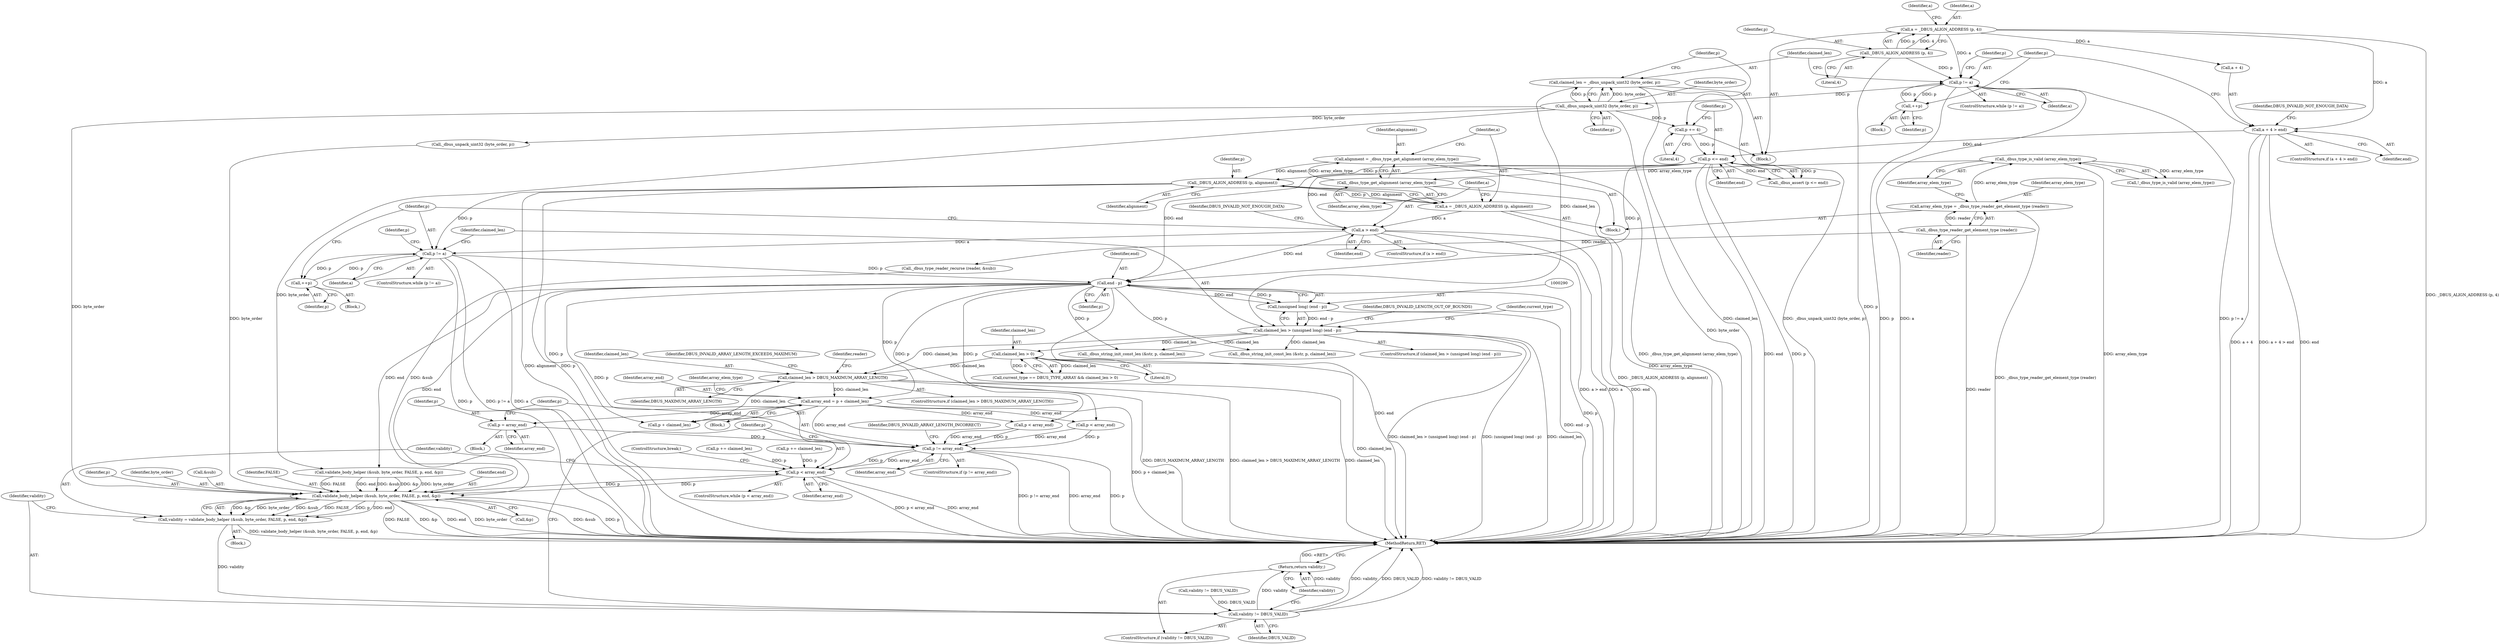 digraph "0_dbus_7d65a3a6ed8815e34a99c680ac3869fde49dbbd4@pointer" {
"1000420" [label="(Call,p = array_end)"];
"1000371" [label="(Call,array_end = p + claimed_len)"];
"1000291" [label="(Call,end - p)"];
"1000237" [label="(Call,p <= end)"];
"1000233" [label="(Call,p += 4)"];
"1000230" [label="(Call,_dbus_unpack_uint32 (byte_order, p))"];
"1000215" [label="(Call,p != a)"];
"1000226" [label="(Call,++p)"];
"1000203" [label="(Call,_DBUS_ALIGN_ADDRESS (p, 4))"];
"1000201" [label="(Call,a = _DBUS_ALIGN_ADDRESS (p, 4))"];
"1000207" [label="(Call,a + 4 > end)"];
"1000267" [label="(Call,a > end)"];
"1000261" [label="(Call,a = _DBUS_ALIGN_ADDRESS (p, alignment))"];
"1000263" [label="(Call,_DBUS_ALIGN_ADDRESS (p, alignment))"];
"1000257" [label="(Call,alignment = _dbus_type_get_alignment (array_elem_type))"];
"1000259" [label="(Call,_dbus_type_get_alignment (array_elem_type))"];
"1000252" [label="(Call,_dbus_type_is_valid (array_elem_type))"];
"1000246" [label="(Call,array_elem_type = _dbus_type_reader_get_element_type (reader))"];
"1000248" [label="(Call,_dbus_type_reader_get_element_type (reader))"];
"1000273" [label="(Call,p != a)"];
"1000284" [label="(Call,++p)"];
"1000362" [label="(Call,claimed_len > DBUS_MAXIMUM_ARRAY_LENGTH)"];
"1000287" [label="(Call,claimed_len > (unsigned long) (end - p))"];
"1000228" [label="(Call,claimed_len = _dbus_unpack_uint32 (byte_order, p))"];
"1000289" [label="(Call,(unsigned long) (end - p))"];
"1000353" [label="(Call,claimed_len > 0)"];
"1000448" [label="(Call,p != array_end)"];
"1000455" [label="(Call,p < array_end)"];
"1000461" [label="(Call,validate_body_helper (&sub, byte_order, FALSE, p, end, &p))"];
"1000459" [label="(Call,validity = validate_body_helper (&sub, byte_order, FALSE, p, end, &p))"];
"1000471" [label="(Call,validity != DBUS_VALID)"];
"1000474" [label="(Return,return validity;)"];
"1000449" [label="(Identifier,p)"];
"1000295" [label="(Identifier,DBUS_INVALID_LENGTH_OUT_OF_BOUNDS)"];
"1000454" [label="(ControlStructure,while (p < array_end))"];
"1000362" [label="(Call,claimed_len > DBUS_MAXIMUM_ARRAY_LENGTH)"];
"1000419" [label="(Block,)"];
"1000466" [label="(Identifier,p)"];
"1000233" [label="(Call,p += 4)"];
"1000235" [label="(Literal,4)"];
"1000247" [label="(Identifier,array_elem_type)"];
"1000246" [label="(Call,array_elem_type = _dbus_type_reader_get_element_type (reader))"];
"1000253" [label="(Identifier,array_elem_type)"];
"1000213" [label="(Identifier,DBUS_INVALID_NOT_ENOUGH_DATA)"];
"1000276" [label="(Block,)"];
"1000368" [label="(Identifier,reader)"];
"1000274" [label="(Identifier,p)"];
"1000458" [label="(Block,)"];
"1000203" [label="(Call,_DBUS_ALIGN_ADDRESS (p, 4))"];
"1000273" [label="(Call,p != a)"];
"1000473" [label="(Identifier,DBUS_VALID)"];
"1000372" [label="(Identifier,array_end)"];
"1000753" [label="(MethodReturn,RET)"];
"1000209" [label="(Identifier,a)"];
"1000269" [label="(Identifier,end)"];
"1000361" [label="(ControlStructure,if (claimed_len > DBUS_MAXIMUM_ARRAY_LENGTH))"];
"1000421" [label="(Identifier,p)"];
"1000234" [label="(Identifier,p)"];
"1000288" [label="(Identifier,claimed_len)"];
"1000462" [label="(Call,&sub)"];
"1000214" [label="(ControlStructure,while (p != a))"];
"1000261" [label="(Call,a = _DBUS_ALIGN_ADDRESS (p, alignment))"];
"1000442" [label="(Call,validity != DBUS_VALID)"];
"1000275" [label="(Identifier,a)"];
"1000208" [label="(Call,a + 4)"];
"1000217" [label="(Identifier,a)"];
"1000364" [label="(Identifier,DBUS_MAXIMUM_ARRAY_LENGTH)"];
"1000298" [label="(Identifier,current_type)"];
"1000206" [label="(ControlStructure,if (a + 4 > end))"];
"1000420" [label="(Call,p = array_end)"];
"1000267" [label="(Call,a > end)"];
"1000471" [label="(Call,validity != DBUS_VALID)"];
"1000280" [label="(Identifier,p)"];
"1000258" [label="(Identifier,alignment)"];
"1000465" [label="(Identifier,FALSE)"];
"1000461" [label="(Call,validate_body_helper (&sub, byte_order, FALSE, p, end, &p))"];
"1000284" [label="(Call,++p)"];
"1000373" [label="(Call,p + claimed_len)"];
"1000239" [label="(Identifier,end)"];
"1000265" [label="(Identifier,alignment)"];
"1000432" [label="(Call,validate_body_helper (&sub, byte_order, FALSE, p, end, &p))"];
"1000232" [label="(Identifier,p)"];
"1000452" [label="(Identifier,DBUS_INVALID_ARRAY_LENGTH_INCORRECT)"];
"1000460" [label="(Identifier,validity)"];
"1000227" [label="(Identifier,p)"];
"1000236" [label="(Call,_dbus_assert (p <= end))"];
"1000230" [label="(Call,_dbus_unpack_uint32 (byte_order, p))"];
"1000475" [label="(Identifier,validity)"];
"1000263" [label="(Call,_DBUS_ALIGN_ADDRESS (p, alignment))"];
"1000371" [label="(Call,array_end = p + claimed_len)"];
"1000251" [label="(Call,!_dbus_type_is_valid (array_elem_type))"];
"1000231" [label="(Identifier,byte_order)"];
"1000401" [label="(Call,_dbus_unpack_uint32 (byte_order, p))"];
"1000426" [label="(Call,p < array_end)"];
"1000244" [label="(Block,)"];
"1000285" [label="(Identifier,p)"];
"1000476" [label="(ControlStructure,break;)"];
"1000377" [label="(Identifier,array_elem_type)"];
"1000260" [label="(Identifier,array_elem_type)"];
"1000248" [label="(Call,_dbus_type_reader_get_element_type (reader))"];
"1000271" [label="(Identifier,DBUS_INVALID_NOT_ENOUGH_DATA)"];
"1000474" [label="(Return,return validity;)"];
"1000204" [label="(Identifier,p)"];
"1000468" [label="(Call,&p)"];
"1000292" [label="(Identifier,end)"];
"1000287" [label="(Call,claimed_len > (unsigned long) (end - p))"];
"1000229" [label="(Identifier,claimed_len)"];
"1000349" [label="(Call,current_type == DBUS_TYPE_ARRAY && claimed_len > 0)"];
"1000344" [label="(Call,p += claimed_len)"];
"1000472" [label="(Identifier,validity)"];
"1000328" [label="(Call,_dbus_string_init_const_len (&str, p, claimed_len))"];
"1000238" [label="(Identifier,p)"];
"1000272" [label="(ControlStructure,while (p != a))"];
"1000467" [label="(Identifier,end)"];
"1000199" [label="(Block,)"];
"1000456" [label="(Identifier,p)"];
"1000237" [label="(Call,p <= end)"];
"1000293" [label="(Identifier,p)"];
"1000202" [label="(Identifier,a)"];
"1000457" [label="(Identifier,array_end)"];
"1000201" [label="(Call,a = _DBUS_ALIGN_ADDRESS (p, 4))"];
"1000211" [label="(Identifier,end)"];
"1000356" [label="(Block,)"];
"1000395" [label="(Call,p < array_end)"];
"1000226" [label="(Call,++p)"];
"1000249" [label="(Identifier,reader)"];
"1000222" [label="(Identifier,p)"];
"1000450" [label="(Identifier,array_end)"];
"1000266" [label="(ControlStructure,if (a > end))"];
"1000289" [label="(Call,(unsigned long) (end - p))"];
"1000205" [label="(Literal,4)"];
"1000353" [label="(Call,claimed_len > 0)"];
"1000318" [label="(Call,p += claimed_len)"];
"1000216" [label="(Identifier,p)"];
"1000367" [label="(Call,_dbus_type_reader_recurse (reader, &sub))"];
"1000228" [label="(Call,claimed_len = _dbus_unpack_uint32 (byte_order, p))"];
"1000215" [label="(Call,p != a)"];
"1000355" [label="(Literal,0)"];
"1000363" [label="(Identifier,claimed_len)"];
"1000447" [label="(ControlStructure,if (p != array_end))"];
"1000448" [label="(Call,p != array_end)"];
"1000257" [label="(Call,alignment = _dbus_type_get_alignment (array_elem_type))"];
"1000207" [label="(Call,a + 4 > end)"];
"1000302" [label="(Call,_dbus_string_init_const_len (&str, p, claimed_len))"];
"1000262" [label="(Identifier,a)"];
"1000464" [label="(Identifier,byte_order)"];
"1000470" [label="(ControlStructure,if (validity != DBUS_VALID))"];
"1000455" [label="(Call,p < array_end)"];
"1000264" [label="(Identifier,p)"];
"1000291" [label="(Call,end - p)"];
"1000286" [label="(ControlStructure,if (claimed_len > (unsigned long) (end - p)))"];
"1000259" [label="(Call,_dbus_type_get_alignment (array_elem_type))"];
"1000422" [label="(Identifier,array_end)"];
"1000268" [label="(Identifier,a)"];
"1000354" [label="(Identifier,claimed_len)"];
"1000218" [label="(Block,)"];
"1000252" [label="(Call,_dbus_type_is_valid (array_elem_type))"];
"1000459" [label="(Call,validity = validate_body_helper (&sub, byte_order, FALSE, p, end, &p))"];
"1000366" [label="(Identifier,DBUS_INVALID_ARRAY_LENGTH_EXCEEDS_MAXIMUM)"];
"1000420" -> "1000419"  [label="AST: "];
"1000420" -> "1000422"  [label="CFG: "];
"1000421" -> "1000420"  [label="AST: "];
"1000422" -> "1000420"  [label="AST: "];
"1000449" -> "1000420"  [label="CFG: "];
"1000371" -> "1000420"  [label="DDG: array_end"];
"1000420" -> "1000448"  [label="DDG: p"];
"1000371" -> "1000356"  [label="AST: "];
"1000371" -> "1000373"  [label="CFG: "];
"1000372" -> "1000371"  [label="AST: "];
"1000373" -> "1000371"  [label="AST: "];
"1000377" -> "1000371"  [label="CFG: "];
"1000371" -> "1000753"  [label="DDG: p + claimed_len"];
"1000291" -> "1000371"  [label="DDG: p"];
"1000362" -> "1000371"  [label="DDG: claimed_len"];
"1000371" -> "1000395"  [label="DDG: array_end"];
"1000371" -> "1000426"  [label="DDG: array_end"];
"1000371" -> "1000448"  [label="DDG: array_end"];
"1000291" -> "1000289"  [label="AST: "];
"1000291" -> "1000293"  [label="CFG: "];
"1000292" -> "1000291"  [label="AST: "];
"1000293" -> "1000291"  [label="AST: "];
"1000289" -> "1000291"  [label="CFG: "];
"1000291" -> "1000753"  [label="DDG: end"];
"1000291" -> "1000753"  [label="DDG: p"];
"1000291" -> "1000289"  [label="DDG: end"];
"1000291" -> "1000289"  [label="DDG: p"];
"1000237" -> "1000291"  [label="DDG: end"];
"1000237" -> "1000291"  [label="DDG: p"];
"1000267" -> "1000291"  [label="DDG: end"];
"1000273" -> "1000291"  [label="DDG: p"];
"1000291" -> "1000302"  [label="DDG: p"];
"1000291" -> "1000328"  [label="DDG: p"];
"1000291" -> "1000373"  [label="DDG: p"];
"1000291" -> "1000395"  [label="DDG: p"];
"1000291" -> "1000426"  [label="DDG: p"];
"1000291" -> "1000432"  [label="DDG: end"];
"1000291" -> "1000455"  [label="DDG: p"];
"1000291" -> "1000461"  [label="DDG: end"];
"1000237" -> "1000236"  [label="AST: "];
"1000237" -> "1000239"  [label="CFG: "];
"1000238" -> "1000237"  [label="AST: "];
"1000239" -> "1000237"  [label="AST: "];
"1000236" -> "1000237"  [label="CFG: "];
"1000237" -> "1000753"  [label="DDG: end"];
"1000237" -> "1000753"  [label="DDG: p"];
"1000237" -> "1000236"  [label="DDG: p"];
"1000237" -> "1000236"  [label="DDG: end"];
"1000233" -> "1000237"  [label="DDG: p"];
"1000207" -> "1000237"  [label="DDG: end"];
"1000237" -> "1000263"  [label="DDG: p"];
"1000237" -> "1000267"  [label="DDG: end"];
"1000233" -> "1000199"  [label="AST: "];
"1000233" -> "1000235"  [label="CFG: "];
"1000234" -> "1000233"  [label="AST: "];
"1000235" -> "1000233"  [label="AST: "];
"1000238" -> "1000233"  [label="CFG: "];
"1000230" -> "1000233"  [label="DDG: p"];
"1000230" -> "1000228"  [label="AST: "];
"1000230" -> "1000232"  [label="CFG: "];
"1000231" -> "1000230"  [label="AST: "];
"1000232" -> "1000230"  [label="AST: "];
"1000228" -> "1000230"  [label="CFG: "];
"1000230" -> "1000753"  [label="DDG: byte_order"];
"1000230" -> "1000228"  [label="DDG: byte_order"];
"1000230" -> "1000228"  [label="DDG: p"];
"1000215" -> "1000230"  [label="DDG: p"];
"1000230" -> "1000401"  [label="DDG: byte_order"];
"1000230" -> "1000432"  [label="DDG: byte_order"];
"1000230" -> "1000461"  [label="DDG: byte_order"];
"1000215" -> "1000214"  [label="AST: "];
"1000215" -> "1000217"  [label="CFG: "];
"1000216" -> "1000215"  [label="AST: "];
"1000217" -> "1000215"  [label="AST: "];
"1000222" -> "1000215"  [label="CFG: "];
"1000229" -> "1000215"  [label="CFG: "];
"1000215" -> "1000753"  [label="DDG: p"];
"1000215" -> "1000753"  [label="DDG: a"];
"1000215" -> "1000753"  [label="DDG: p != a"];
"1000226" -> "1000215"  [label="DDG: p"];
"1000203" -> "1000215"  [label="DDG: p"];
"1000201" -> "1000215"  [label="DDG: a"];
"1000215" -> "1000226"  [label="DDG: p"];
"1000226" -> "1000218"  [label="AST: "];
"1000226" -> "1000227"  [label="CFG: "];
"1000227" -> "1000226"  [label="AST: "];
"1000216" -> "1000226"  [label="CFG: "];
"1000203" -> "1000201"  [label="AST: "];
"1000203" -> "1000205"  [label="CFG: "];
"1000204" -> "1000203"  [label="AST: "];
"1000205" -> "1000203"  [label="AST: "];
"1000201" -> "1000203"  [label="CFG: "];
"1000203" -> "1000753"  [label="DDG: p"];
"1000203" -> "1000201"  [label="DDG: p"];
"1000203" -> "1000201"  [label="DDG: 4"];
"1000201" -> "1000199"  [label="AST: "];
"1000202" -> "1000201"  [label="AST: "];
"1000209" -> "1000201"  [label="CFG: "];
"1000201" -> "1000753"  [label="DDG: _DBUS_ALIGN_ADDRESS (p, 4)"];
"1000201" -> "1000207"  [label="DDG: a"];
"1000201" -> "1000208"  [label="DDG: a"];
"1000207" -> "1000206"  [label="AST: "];
"1000207" -> "1000211"  [label="CFG: "];
"1000208" -> "1000207"  [label="AST: "];
"1000211" -> "1000207"  [label="AST: "];
"1000213" -> "1000207"  [label="CFG: "];
"1000216" -> "1000207"  [label="CFG: "];
"1000207" -> "1000753"  [label="DDG: a + 4"];
"1000207" -> "1000753"  [label="DDG: a + 4 > end"];
"1000207" -> "1000753"  [label="DDG: end"];
"1000267" -> "1000266"  [label="AST: "];
"1000267" -> "1000269"  [label="CFG: "];
"1000268" -> "1000267"  [label="AST: "];
"1000269" -> "1000267"  [label="AST: "];
"1000271" -> "1000267"  [label="CFG: "];
"1000274" -> "1000267"  [label="CFG: "];
"1000267" -> "1000753"  [label="DDG: end"];
"1000267" -> "1000753"  [label="DDG: a > end"];
"1000267" -> "1000753"  [label="DDG: a"];
"1000261" -> "1000267"  [label="DDG: a"];
"1000267" -> "1000273"  [label="DDG: a"];
"1000261" -> "1000244"  [label="AST: "];
"1000261" -> "1000263"  [label="CFG: "];
"1000262" -> "1000261"  [label="AST: "];
"1000263" -> "1000261"  [label="AST: "];
"1000268" -> "1000261"  [label="CFG: "];
"1000261" -> "1000753"  [label="DDG: _DBUS_ALIGN_ADDRESS (p, alignment)"];
"1000263" -> "1000261"  [label="DDG: p"];
"1000263" -> "1000261"  [label="DDG: alignment"];
"1000263" -> "1000265"  [label="CFG: "];
"1000264" -> "1000263"  [label="AST: "];
"1000265" -> "1000263"  [label="AST: "];
"1000263" -> "1000753"  [label="DDG: alignment"];
"1000263" -> "1000753"  [label="DDG: p"];
"1000257" -> "1000263"  [label="DDG: alignment"];
"1000263" -> "1000273"  [label="DDG: p"];
"1000257" -> "1000244"  [label="AST: "];
"1000257" -> "1000259"  [label="CFG: "];
"1000258" -> "1000257"  [label="AST: "];
"1000259" -> "1000257"  [label="AST: "];
"1000262" -> "1000257"  [label="CFG: "];
"1000257" -> "1000753"  [label="DDG: _dbus_type_get_alignment (array_elem_type)"];
"1000259" -> "1000257"  [label="DDG: array_elem_type"];
"1000259" -> "1000260"  [label="CFG: "];
"1000260" -> "1000259"  [label="AST: "];
"1000259" -> "1000753"  [label="DDG: array_elem_type"];
"1000252" -> "1000259"  [label="DDG: array_elem_type"];
"1000252" -> "1000251"  [label="AST: "];
"1000252" -> "1000253"  [label="CFG: "];
"1000253" -> "1000252"  [label="AST: "];
"1000251" -> "1000252"  [label="CFG: "];
"1000252" -> "1000753"  [label="DDG: array_elem_type"];
"1000252" -> "1000251"  [label="DDG: array_elem_type"];
"1000246" -> "1000252"  [label="DDG: array_elem_type"];
"1000246" -> "1000244"  [label="AST: "];
"1000246" -> "1000248"  [label="CFG: "];
"1000247" -> "1000246"  [label="AST: "];
"1000248" -> "1000246"  [label="AST: "];
"1000253" -> "1000246"  [label="CFG: "];
"1000246" -> "1000753"  [label="DDG: _dbus_type_reader_get_element_type (reader)"];
"1000248" -> "1000246"  [label="DDG: reader"];
"1000248" -> "1000249"  [label="CFG: "];
"1000249" -> "1000248"  [label="AST: "];
"1000248" -> "1000753"  [label="DDG: reader"];
"1000248" -> "1000367"  [label="DDG: reader"];
"1000273" -> "1000272"  [label="AST: "];
"1000273" -> "1000275"  [label="CFG: "];
"1000274" -> "1000273"  [label="AST: "];
"1000275" -> "1000273"  [label="AST: "];
"1000280" -> "1000273"  [label="CFG: "];
"1000288" -> "1000273"  [label="CFG: "];
"1000273" -> "1000753"  [label="DDG: a"];
"1000273" -> "1000753"  [label="DDG: p"];
"1000273" -> "1000753"  [label="DDG: p != a"];
"1000284" -> "1000273"  [label="DDG: p"];
"1000273" -> "1000284"  [label="DDG: p"];
"1000284" -> "1000276"  [label="AST: "];
"1000284" -> "1000285"  [label="CFG: "];
"1000285" -> "1000284"  [label="AST: "];
"1000274" -> "1000284"  [label="CFG: "];
"1000362" -> "1000361"  [label="AST: "];
"1000362" -> "1000364"  [label="CFG: "];
"1000363" -> "1000362"  [label="AST: "];
"1000364" -> "1000362"  [label="AST: "];
"1000366" -> "1000362"  [label="CFG: "];
"1000368" -> "1000362"  [label="CFG: "];
"1000362" -> "1000753"  [label="DDG: DBUS_MAXIMUM_ARRAY_LENGTH"];
"1000362" -> "1000753"  [label="DDG: claimed_len > DBUS_MAXIMUM_ARRAY_LENGTH"];
"1000362" -> "1000753"  [label="DDG: claimed_len"];
"1000287" -> "1000362"  [label="DDG: claimed_len"];
"1000353" -> "1000362"  [label="DDG: claimed_len"];
"1000362" -> "1000373"  [label="DDG: claimed_len"];
"1000287" -> "1000286"  [label="AST: "];
"1000287" -> "1000289"  [label="CFG: "];
"1000288" -> "1000287"  [label="AST: "];
"1000289" -> "1000287"  [label="AST: "];
"1000295" -> "1000287"  [label="CFG: "];
"1000298" -> "1000287"  [label="CFG: "];
"1000287" -> "1000753"  [label="DDG: claimed_len > (unsigned long) (end - p)"];
"1000287" -> "1000753"  [label="DDG: (unsigned long) (end - p)"];
"1000287" -> "1000753"  [label="DDG: claimed_len"];
"1000228" -> "1000287"  [label="DDG: claimed_len"];
"1000289" -> "1000287"  [label="DDG: end - p"];
"1000287" -> "1000302"  [label="DDG: claimed_len"];
"1000287" -> "1000328"  [label="DDG: claimed_len"];
"1000287" -> "1000353"  [label="DDG: claimed_len"];
"1000228" -> "1000199"  [label="AST: "];
"1000229" -> "1000228"  [label="AST: "];
"1000234" -> "1000228"  [label="CFG: "];
"1000228" -> "1000753"  [label="DDG: claimed_len"];
"1000228" -> "1000753"  [label="DDG: _dbus_unpack_uint32 (byte_order, p)"];
"1000290" -> "1000289"  [label="AST: "];
"1000289" -> "1000753"  [label="DDG: end - p"];
"1000353" -> "1000349"  [label="AST: "];
"1000353" -> "1000355"  [label="CFG: "];
"1000354" -> "1000353"  [label="AST: "];
"1000355" -> "1000353"  [label="AST: "];
"1000349" -> "1000353"  [label="CFG: "];
"1000353" -> "1000753"  [label="DDG: claimed_len"];
"1000353" -> "1000349"  [label="DDG: claimed_len"];
"1000353" -> "1000349"  [label="DDG: 0"];
"1000448" -> "1000447"  [label="AST: "];
"1000448" -> "1000450"  [label="CFG: "];
"1000449" -> "1000448"  [label="AST: "];
"1000450" -> "1000448"  [label="AST: "];
"1000452" -> "1000448"  [label="CFG: "];
"1000456" -> "1000448"  [label="CFG: "];
"1000448" -> "1000753"  [label="DDG: array_end"];
"1000448" -> "1000753"  [label="DDG: p"];
"1000448" -> "1000753"  [label="DDG: p != array_end"];
"1000395" -> "1000448"  [label="DDG: p"];
"1000395" -> "1000448"  [label="DDG: array_end"];
"1000426" -> "1000448"  [label="DDG: p"];
"1000426" -> "1000448"  [label="DDG: array_end"];
"1000448" -> "1000455"  [label="DDG: p"];
"1000448" -> "1000455"  [label="DDG: array_end"];
"1000455" -> "1000454"  [label="AST: "];
"1000455" -> "1000457"  [label="CFG: "];
"1000456" -> "1000455"  [label="AST: "];
"1000457" -> "1000455"  [label="AST: "];
"1000460" -> "1000455"  [label="CFG: "];
"1000476" -> "1000455"  [label="CFG: "];
"1000455" -> "1000753"  [label="DDG: p < array_end"];
"1000455" -> "1000753"  [label="DDG: array_end"];
"1000318" -> "1000455"  [label="DDG: p"];
"1000344" -> "1000455"  [label="DDG: p"];
"1000461" -> "1000455"  [label="DDG: p"];
"1000455" -> "1000461"  [label="DDG: p"];
"1000461" -> "1000459"  [label="AST: "];
"1000461" -> "1000468"  [label="CFG: "];
"1000462" -> "1000461"  [label="AST: "];
"1000464" -> "1000461"  [label="AST: "];
"1000465" -> "1000461"  [label="AST: "];
"1000466" -> "1000461"  [label="AST: "];
"1000467" -> "1000461"  [label="AST: "];
"1000468" -> "1000461"  [label="AST: "];
"1000459" -> "1000461"  [label="CFG: "];
"1000461" -> "1000753"  [label="DDG: FALSE"];
"1000461" -> "1000753"  [label="DDG: &p"];
"1000461" -> "1000753"  [label="DDG: end"];
"1000461" -> "1000753"  [label="DDG: byte_order"];
"1000461" -> "1000753"  [label="DDG: &sub"];
"1000461" -> "1000753"  [label="DDG: p"];
"1000461" -> "1000459"  [label="DDG: &p"];
"1000461" -> "1000459"  [label="DDG: byte_order"];
"1000461" -> "1000459"  [label="DDG: &sub"];
"1000461" -> "1000459"  [label="DDG: FALSE"];
"1000461" -> "1000459"  [label="DDG: p"];
"1000461" -> "1000459"  [label="DDG: end"];
"1000367" -> "1000461"  [label="DDG: &sub"];
"1000432" -> "1000461"  [label="DDG: &sub"];
"1000432" -> "1000461"  [label="DDG: &p"];
"1000432" -> "1000461"  [label="DDG: byte_order"];
"1000432" -> "1000461"  [label="DDG: FALSE"];
"1000432" -> "1000461"  [label="DDG: end"];
"1000401" -> "1000461"  [label="DDG: byte_order"];
"1000459" -> "1000458"  [label="AST: "];
"1000460" -> "1000459"  [label="AST: "];
"1000472" -> "1000459"  [label="CFG: "];
"1000459" -> "1000753"  [label="DDG: validate_body_helper (&sub, byte_order, FALSE, p, end, &p)"];
"1000459" -> "1000471"  [label="DDG: validity"];
"1000471" -> "1000470"  [label="AST: "];
"1000471" -> "1000473"  [label="CFG: "];
"1000472" -> "1000471"  [label="AST: "];
"1000473" -> "1000471"  [label="AST: "];
"1000456" -> "1000471"  [label="CFG: "];
"1000475" -> "1000471"  [label="CFG: "];
"1000471" -> "1000753"  [label="DDG: validity"];
"1000471" -> "1000753"  [label="DDG: DBUS_VALID"];
"1000471" -> "1000753"  [label="DDG: validity != DBUS_VALID"];
"1000442" -> "1000471"  [label="DDG: DBUS_VALID"];
"1000471" -> "1000474"  [label="DDG: validity"];
"1000474" -> "1000470"  [label="AST: "];
"1000474" -> "1000475"  [label="CFG: "];
"1000475" -> "1000474"  [label="AST: "];
"1000753" -> "1000474"  [label="CFG: "];
"1000474" -> "1000753"  [label="DDG: <RET>"];
"1000475" -> "1000474"  [label="DDG: validity"];
}
